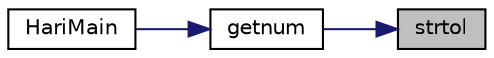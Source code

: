 digraph "strtol"
{
 // LATEX_PDF_SIZE
  edge [fontname="Helvetica",fontsize="10",labelfontname="Helvetica",labelfontsize="10"];
  node [fontname="Helvetica",fontsize="10",shape=record];
  rankdir="RL";
  Node1 [label="strtol",height=0.2,width=0.4,color="black", fillcolor="grey75", style="filled", fontcolor="black",tooltip=" "];
  Node1 -> Node2 [dir="back",color="midnightblue",fontsize="10",style="solid",fontname="Helvetica"];
  Node2 [label="getnum",height=0.2,width=0.4,color="black", fillcolor="white", style="filled",URL="$calc_8c.html#a299ff39345f789baea92196d7b5f45b3",tooltip=" "];
  Node2 -> Node3 [dir="back",color="midnightblue",fontsize="10",style="solid",fontname="Helvetica"];
  Node3 [label="HariMain",height=0.2,width=0.4,color="black", fillcolor="white", style="filled",URL="$calc_8c.html#a3bfd04b86eb41bd7301c75a3df6a89e0",tooltip=" "];
}
